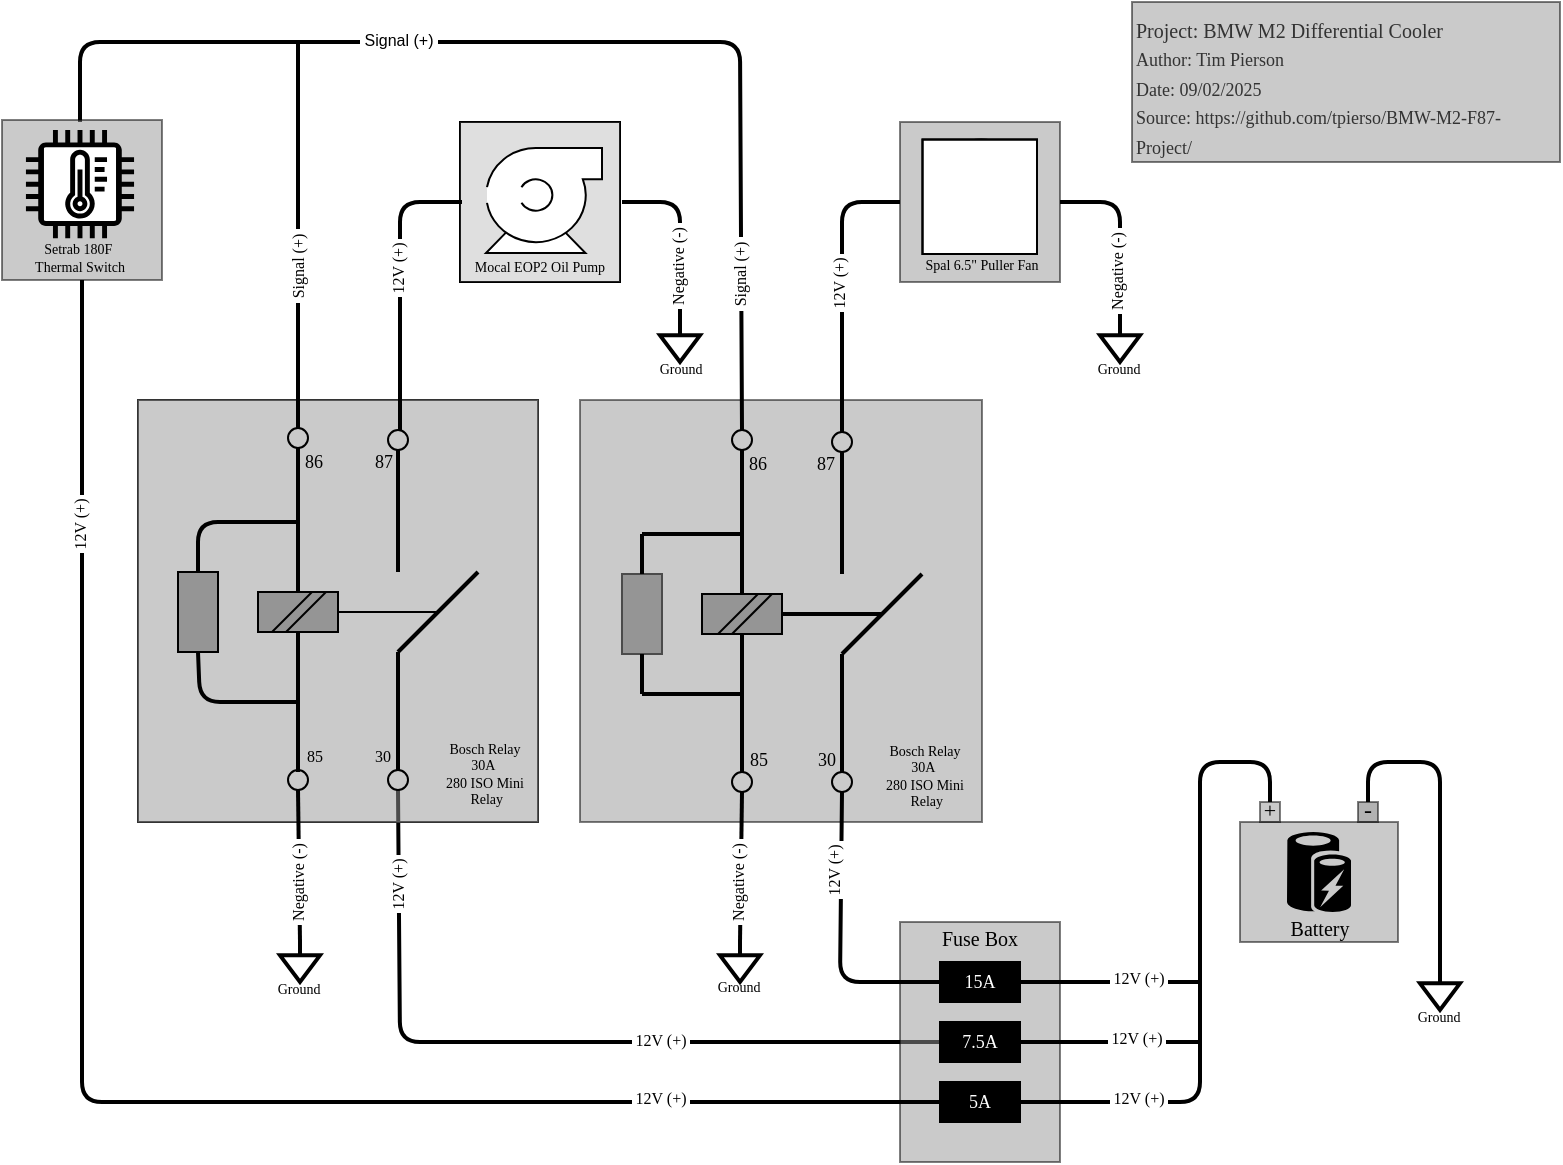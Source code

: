<mxfile version="28.2.3">
  <diagram name="Page-1" id="_E8ELYtHnHAGCjDZnW66">
    <mxGraphModel dx="1042" dy="632" grid="1" gridSize="10" guides="1" tooltips="1" connect="1" arrows="1" fold="1" page="1" pageScale="1" pageWidth="1100" pageHeight="850" background="none" math="0" shadow="0" adaptiveColors="none">
      <root>
        <mxCell id="0" />
        <mxCell id="1" parent="0" />
        <mxCell id="5BmA53OhYEYzgZZ_0BUa-113" value="" style="rounded=0;whiteSpace=wrap;html=1;fillStyle=solid;fillColor=light-dark(#959595,#959595);strokeColor=light-dark(#000000,#000000);fontFamily=Verdana;" parent="1" vertex="1">
          <mxGeometry x="401" y="306" width="20" height="40" as="geometry" />
        </mxCell>
        <mxCell id="ljTsGrph6UNTOj-xFB7d-215" value="" style="endArrow=none;html=1;rounded=1;entryX=0.5;entryY=1;entryDx=0;entryDy=0;exitX=0;exitY=0.5;exitDx=0;exitDy=0;strokeWidth=2;curved=0;fontFamily=Verdana;" parent="1" source="ljTsGrph6UNTOj-xFB7d-21" target="5BmA53OhYEYzgZZ_0BUa-42" edge="1">
          <mxGeometry width="50" height="50" relative="1" as="geometry">
            <mxPoint x="290" y="517" as="sourcePoint" />
            <mxPoint x="289" y="431" as="targetPoint" />
            <Array as="points">
              <mxPoint x="290" y="540" />
            </Array>
          </mxGeometry>
        </mxCell>
        <mxCell id="ljTsGrph6UNTOj-xFB7d-182" value="" style="group;strokeColor=default;fontFamily=Verdana;" parent="1" vertex="1" connectable="0">
          <mxGeometry x="159" y="219" width="200" height="211" as="geometry" />
        </mxCell>
        <mxCell id="ljTsGrph6UNTOj-xFB7d-102" value="" style="rounded=0;whiteSpace=wrap;html=1;fillColor=light-dark(#959595,#959595);gradientColor=none;strokeColor=#666666;opacity=50;fontFamily=Verdana;" parent="ljTsGrph6UNTOj-xFB7d-182" vertex="1">
          <mxGeometry width="200" height="211" as="geometry" />
        </mxCell>
        <mxCell id="5BmA53OhYEYzgZZ_0BUa-3" value="" style="rounded=0;whiteSpace=wrap;html=1;fillStyle=solid;fillColor=light-dark(#959595,#959595);gradientColor=none;gradientDirection=north;strokeWidth=1;fontFamily=Verdana;" parent="ljTsGrph6UNTOj-xFB7d-182" vertex="1">
          <mxGeometry x="60" y="96" width="40" height="20" as="geometry" />
        </mxCell>
        <mxCell id="5BmA53OhYEYzgZZ_0BUa-5" value="" style="endArrow=none;html=1;rounded=0;exitX=1;exitY=0.5;exitDx=0;exitDy=0;fontFamily=Verdana;" parent="ljTsGrph6UNTOj-xFB7d-182" source="5BmA53OhYEYzgZZ_0BUa-3" edge="1">
          <mxGeometry width="50" height="50" relative="1" as="geometry">
            <mxPoint x="90" y="136" as="sourcePoint" />
            <mxPoint x="150" y="106" as="targetPoint" />
          </mxGeometry>
        </mxCell>
        <mxCell id="5BmA53OhYEYzgZZ_0BUa-7" value="" style="endArrow=none;html=1;rounded=0;fontFamily=Verdana;" parent="ljTsGrph6UNTOj-xFB7d-182" edge="1">
          <mxGeometry width="50" height="50" relative="1" as="geometry">
            <mxPoint x="80" y="46" as="sourcePoint" />
            <mxPoint x="80" y="46" as="targetPoint" />
          </mxGeometry>
        </mxCell>
        <mxCell id="5BmA53OhYEYzgZZ_0BUa-13" value="" style="endArrow=none;html=1;rounded=0;strokeWidth=2;fontFamily=Verdana;" parent="ljTsGrph6UNTOj-xFB7d-182" edge="1">
          <mxGeometry width="50" height="50" relative="1" as="geometry">
            <mxPoint x="80" y="146" as="sourcePoint" />
            <mxPoint x="80" y="116" as="targetPoint" />
          </mxGeometry>
        </mxCell>
        <mxCell id="5BmA53OhYEYzgZZ_0BUa-15" value="" style="endArrow=none;html=1;rounded=0;exitX=0.5;exitY=0;exitDx=0;exitDy=0;strokeWidth=2;fontFamily=Verdana;" parent="ljTsGrph6UNTOj-xFB7d-182" source="5BmA53OhYEYzgZZ_0BUa-3" edge="1">
          <mxGeometry width="50" height="50" relative="1" as="geometry">
            <mxPoint x="180" y="156" as="sourcePoint" />
            <mxPoint x="80" y="66" as="targetPoint" />
          </mxGeometry>
        </mxCell>
        <mxCell id="5BmA53OhYEYzgZZ_0BUa-17" value="" style="endArrow=none;html=1;rounded=0;strokeWidth=2;fontFamily=Verdana;" parent="ljTsGrph6UNTOj-xFB7d-182" edge="1">
          <mxGeometry width="50" height="50" relative="1" as="geometry">
            <mxPoint x="130" y="126" as="sourcePoint" />
            <mxPoint x="170" y="86" as="targetPoint" />
          </mxGeometry>
        </mxCell>
        <mxCell id="5BmA53OhYEYzgZZ_0BUa-18" value="" style="endArrow=none;html=1;rounded=0;strokeWidth=2;fontFamily=Verdana;" parent="ljTsGrph6UNTOj-xFB7d-182" source="5BmA53OhYEYzgZZ_0BUa-34" edge="1">
          <mxGeometry width="50" height="50" relative="1" as="geometry">
            <mxPoint x="80" y="26" as="sourcePoint" />
            <mxPoint x="80" y="66" as="targetPoint" />
          </mxGeometry>
        </mxCell>
        <mxCell id="5BmA53OhYEYzgZZ_0BUa-19" value="" style="endArrow=none;html=1;rounded=0;strokeWidth=2;fontFamily=Verdana;" parent="ljTsGrph6UNTOj-xFB7d-182" edge="1">
          <mxGeometry width="50" height="50" relative="1" as="geometry">
            <mxPoint x="80" y="186" as="sourcePoint" />
            <mxPoint x="80" y="146" as="targetPoint" />
          </mxGeometry>
        </mxCell>
        <mxCell id="5BmA53OhYEYzgZZ_0BUa-20" value="" style="endArrow=none;html=1;rounded=0;exitX=1;exitY=1;exitDx=0;exitDy=0;strokeWidth=2;fontFamily=Verdana;" parent="ljTsGrph6UNTOj-xFB7d-182" source="5BmA53OhYEYzgZZ_0BUa-93" edge="1">
          <mxGeometry width="50" height="50" relative="1" as="geometry">
            <mxPoint x="130" y="186" as="sourcePoint" />
            <mxPoint x="130" y="126" as="targetPoint" />
          </mxGeometry>
        </mxCell>
        <mxCell id="5BmA53OhYEYzgZZ_0BUa-21" value="" style="endArrow=none;html=1;rounded=0;fontFamily=Verdana;" parent="ljTsGrph6UNTOj-xFB7d-182" source="5BmA53OhYEYzgZZ_0BUa-36" edge="1">
          <mxGeometry width="50" height="50" relative="1" as="geometry">
            <mxPoint x="130" y="86" as="sourcePoint" />
            <mxPoint x="130" y="26" as="targetPoint" />
          </mxGeometry>
        </mxCell>
        <mxCell id="5BmA53OhYEYzgZZ_0BUa-26" value="" style="rounded=0;whiteSpace=wrap;html=1;fillColor=light-dark(#959595,#959595);fontFamily=Verdana;" parent="ljTsGrph6UNTOj-xFB7d-182" vertex="1">
          <mxGeometry x="20" y="86" width="20" height="40" as="geometry" />
        </mxCell>
        <mxCell id="5BmA53OhYEYzgZZ_0BUa-28" value="" style="endArrow=none;html=1;rounded=1;entryX=0.5;entryY=0;entryDx=0;entryDy=0;strokeWidth=2;curved=0;fontFamily=Verdana;" parent="ljTsGrph6UNTOj-xFB7d-182" target="5BmA53OhYEYzgZZ_0BUa-26" edge="1">
          <mxGeometry width="50" height="50" relative="1" as="geometry">
            <mxPoint x="81" y="61" as="sourcePoint" />
            <mxPoint x="230" y="106" as="targetPoint" />
            <Array as="points">
              <mxPoint x="30" y="61" />
            </Array>
          </mxGeometry>
        </mxCell>
        <mxCell id="5BmA53OhYEYzgZZ_0BUa-33" value="" style="endArrow=none;html=1;rounded=1;exitX=0.5;exitY=1;exitDx=0;exitDy=0;curved=0;strokeWidth=2;fontFamily=Verdana;" parent="ljTsGrph6UNTOj-xFB7d-182" source="5BmA53OhYEYzgZZ_0BUa-26" edge="1">
          <mxGeometry width="50" height="50" relative="1" as="geometry">
            <mxPoint x="30" y="146" as="sourcePoint" />
            <mxPoint x="81" y="151" as="targetPoint" />
            <Array as="points">
              <mxPoint x="31" y="151" />
            </Array>
          </mxGeometry>
        </mxCell>
        <mxCell id="5BmA53OhYEYzgZZ_0BUa-35" value="" style="endArrow=none;html=1;rounded=0;fontFamily=Verdana;" parent="ljTsGrph6UNTOj-xFB7d-182" target="5BmA53OhYEYzgZZ_0BUa-34" edge="1">
          <mxGeometry width="50" height="50" relative="1" as="geometry">
            <mxPoint x="80" y="26" as="sourcePoint" />
            <mxPoint x="80" y="66" as="targetPoint" />
          </mxGeometry>
        </mxCell>
        <mxCell id="5BmA53OhYEYzgZZ_0BUa-34" value="" style="ellipse;whiteSpace=wrap;html=1;aspect=fixed;fillColor=none;fillStyle=solid;fontFamily=Verdana;" parent="ljTsGrph6UNTOj-xFB7d-182" vertex="1">
          <mxGeometry x="75" y="14" width="10" height="10" as="geometry" />
        </mxCell>
        <mxCell id="5BmA53OhYEYzgZZ_0BUa-39" value="" style="endArrow=none;html=1;rounded=0;strokeWidth=2;fontFamily=Verdana;" parent="ljTsGrph6UNTOj-xFB7d-182" target="5BmA53OhYEYzgZZ_0BUa-36" edge="1">
          <mxGeometry width="50" height="50" relative="1" as="geometry">
            <mxPoint x="130" y="86" as="sourcePoint" />
            <mxPoint x="130" y="26" as="targetPoint" />
          </mxGeometry>
        </mxCell>
        <mxCell id="5BmA53OhYEYzgZZ_0BUa-36" value="" style="ellipse;whiteSpace=wrap;html=1;aspect=fixed;fillColor=none;fillStyle=solid;fontFamily=Verdana;" parent="ljTsGrph6UNTOj-xFB7d-182" vertex="1">
          <mxGeometry x="125" y="15" width="10" height="10" as="geometry" />
        </mxCell>
        <mxCell id="5BmA53OhYEYzgZZ_0BUa-41" value="" style="ellipse;whiteSpace=wrap;html=1;aspect=fixed;fillColor=none;fillStyle=solid;fontFamily=Verdana;" parent="ljTsGrph6UNTOj-xFB7d-182" vertex="1">
          <mxGeometry x="75" y="185" width="10" height="10" as="geometry" />
        </mxCell>
        <mxCell id="5BmA53OhYEYzgZZ_0BUa-42" value="" style="ellipse;whiteSpace=wrap;html=1;aspect=fixed;fillStyle=solid;fillColor=none;fontFamily=Verdana;" parent="ljTsGrph6UNTOj-xFB7d-182" vertex="1">
          <mxGeometry x="125" y="185" width="10" height="10" as="geometry" />
        </mxCell>
        <mxCell id="5BmA53OhYEYzgZZ_0BUa-93" value="&lt;font&gt;30&lt;/font&gt;" style="text;html=1;align=center;verticalAlign=middle;whiteSpace=wrap;rounded=0;fontSize=8;fontFamily=Verdana;" parent="ljTsGrph6UNTOj-xFB7d-182" vertex="1">
          <mxGeometry x="115" y="171" width="15" height="14" as="geometry" />
        </mxCell>
        <mxCell id="5BmA53OhYEYzgZZ_0BUa-94" value="&lt;font&gt;85&lt;/font&gt;" style="text;html=1;align=center;verticalAlign=middle;whiteSpace=wrap;rounded=0;fontSize=8;fontFamily=Verdana;" parent="ljTsGrph6UNTOj-xFB7d-182" vertex="1">
          <mxGeometry x="81" y="171" width="15" height="14" as="geometry" />
        </mxCell>
        <mxCell id="5BmA53OhYEYzgZZ_0BUa-100" value="&lt;div&gt;&lt;font style=&quot;font-size: 9px;&quot;&gt;87&lt;/font&gt;&lt;/div&gt;" style="text;html=1;align=center;verticalAlign=middle;whiteSpace=wrap;rounded=0;fontFamily=Verdana;" parent="ljTsGrph6UNTOj-xFB7d-182" vertex="1">
          <mxGeometry x="118" y="26" width="10" height="8" as="geometry" />
        </mxCell>
        <mxCell id="5BmA53OhYEYzgZZ_0BUa-101" value="&lt;font style=&quot;font-size: 9px;&quot;&gt;86&lt;/font&gt;" style="text;html=1;align=center;verticalAlign=middle;whiteSpace=wrap;rounded=0;fontFamily=Verdana;" parent="ljTsGrph6UNTOj-xFB7d-182" vertex="1">
          <mxGeometry x="83" y="26" width="10" height="8" as="geometry" />
        </mxCell>
        <mxCell id="ljTsGrph6UNTOj-xFB7d-171" value="&lt;div&gt;Bosch Relay&lt;/div&gt;&lt;div&gt;30A&amp;nbsp;&lt;/div&gt;&lt;div&gt;280 ISO Mini&lt;/div&gt;&lt;div&gt;&amp;nbsp;Relay&lt;/div&gt;" style="text;html=1;align=center;verticalAlign=middle;rounded=0;fontSize=7;fontStyle=0;fontFamily=Verdana;labelPosition=center;verticalLabelPosition=middle;" parent="ljTsGrph6UNTOj-xFB7d-182" vertex="1">
          <mxGeometry x="148" y="166" width="50" height="41" as="geometry" />
        </mxCell>
        <mxCell id="ljTsGrph6UNTOj-xFB7d-198" value="" style="endArrow=none;html=1;rounded=0;exitX=0.25;exitY=1;exitDx=0;exitDy=0;entryX=0.75;entryY=0;entryDx=0;entryDy=0;strokeColor=light-dark(#000000,#000000);startSize=6;endSize=6;fontFamily=Verdana;" parent="ljTsGrph6UNTOj-xFB7d-182" edge="1">
          <mxGeometry width="50" height="50" relative="1" as="geometry">
            <mxPoint x="67" y="116" as="sourcePoint" />
            <mxPoint x="87" y="96" as="targetPoint" />
          </mxGeometry>
        </mxCell>
        <mxCell id="ljTsGrph6UNTOj-xFB7d-103" value="" style="rounded=0;whiteSpace=wrap;html=1;fillColor=light-dark(#959595,#FFFFFF);gradientColor=none;strokeColor=#000000;opacity=50;fillStyle=solid;fontFamily=Verdana;" parent="1" vertex="1">
          <mxGeometry x="380" y="219" width="201" height="211" as="geometry" />
        </mxCell>
        <mxCell id="ljTsGrph6UNTOj-xFB7d-209" value="" style="group;strokeColor=#000000;fontSize=8;fontFamily=Verdana;" parent="1" vertex="1" connectable="0">
          <mxGeometry x="320" y="80" width="80" height="80" as="geometry" />
        </mxCell>
        <mxCell id="ljTsGrph6UNTOj-xFB7d-115" value="" style="group;fillColor=#959595;fillStyle=solid;gradientColor=none;container=0;opacity=30;strokeColor=default;fontFamily=Verdana;" parent="ljTsGrph6UNTOj-xFB7d-209" vertex="1" connectable="0">
          <mxGeometry width="80" height="80" as="geometry" />
        </mxCell>
        <mxCell id="ljTsGrph6UNTOj-xFB7d-81" value="" style="shape=mxgraph.pid.pumps.centrifugal_pump_1;html=1;pointerEvents=1;align=center;verticalLabelPosition=bottom;verticalAlign=top;dashed=0;fontSize=8;spacing=7;container=0;movable=1;resizable=1;rotatable=1;deletable=1;editable=1;locked=0;connectable=1;fillStyle=solid;fillColor=#FFFFFF;fontFamily=Verdana;" parent="ljTsGrph6UNTOj-xFB7d-209" vertex="1">
          <mxGeometry x="13" y="13" width="58" height="52.5" as="geometry">
            <mxRectangle x="331.5" y="84.5" width="50" height="40" as="alternateBounds" />
          </mxGeometry>
        </mxCell>
        <mxCell id="ljTsGrph6UNTOj-xFB7d-70" value="" style="whiteSpace=wrap;html=1;aspect=fixed;fillStyle=solid;gradientColor=none;fillColor=light-dark(#959595,#FFFFFF);opacity=50;fontFamily=Verdana;strokeColor=default;spacing=1;fontColor=default;container=0;" parent="1" vertex="1">
          <mxGeometry x="540" y="80" width="80" height="80" as="geometry" />
        </mxCell>
        <mxCell id="ljTsGrph6UNTOj-xFB7d-186" value="" style="ellipse;whiteSpace=wrap;html=1;fillColor=light-dark(#FFFFFF,#FFFFFF);container=0;fontFamily=Verdana;" parent="1" vertex="1">
          <mxGeometry x="554.25" y="88.75" width="52.75" height="56.25" as="geometry" />
        </mxCell>
        <mxCell id="ljTsGrph6UNTOj-xFB7d-191" value="" style="shape=image;html=1;verticalAlign=top;verticalLabelPosition=bottom;labelBackgroundColor=#ffffff;imageAspect=0;aspect=fixed;image=https://icons.diagrams.net/icon-cache1/Bootstrap_Vol_2-2296/fan-593.svg;container=0;imageBorder=default;imageBackground=default;fontFamily=Verdana;" parent="1" vertex="1">
          <mxGeometry x="551.25" y="88.75" width="57.25" height="57.25" as="geometry" />
        </mxCell>
        <mxCell id="ljTsGrph6UNTOj-xFB7d-180" value="" style="group;fillStyle=solid;fontFamily=Verdana;" parent="1" vertex="1" connectable="0">
          <mxGeometry x="540" y="480" width="80" height="120" as="geometry" />
        </mxCell>
        <mxCell id="ljTsGrph6UNTOj-xFB7d-109" value="" style="rounded=0;whiteSpace=wrap;html=1;fillColor=light-dark(#959595,#959595);gradientColor=none;strokeColor=light-dark(#000000,#000000);opacity=50;fillStyle=solid;fontFamily=Verdana;" parent="ljTsGrph6UNTOj-xFB7d-180" vertex="1">
          <mxGeometry width="80" height="120" as="geometry" />
        </mxCell>
        <mxCell id="ljTsGrph6UNTOj-xFB7d-20" value="15A" style="rounded=0;whiteSpace=wrap;html=1;fontSize=9;fillColor=light-dark(#000000,#000000);fontColor=light-dark(#FFFFFF,#FFFFFF);fontFamily=Verdana;" parent="ljTsGrph6UNTOj-xFB7d-180" vertex="1">
          <mxGeometry x="20" y="20" width="40" height="20" as="geometry" />
        </mxCell>
        <mxCell id="ljTsGrph6UNTOj-xFB7d-21" value="7.5A" style="rounded=0;whiteSpace=wrap;html=1;fontSize=9;fillStyle=solid;fillColor=light-dark(#000000,#000000);fontColor=light-dark(#FFFFFF,#FFFFFF);fontFamily=Verdana;" parent="ljTsGrph6UNTOj-xFB7d-180" vertex="1">
          <mxGeometry x="20" y="50" width="40" height="20" as="geometry" />
        </mxCell>
        <mxCell id="ljTsGrph6UNTOj-xFB7d-23" value="5A" style="rounded=0;whiteSpace=wrap;html=1;fontSize=9;fillStyle=solid;fillColor=#000000;fontColor=light-dark(#FFFFFF,#FFFFFF);fontFamily=Verdana;" parent="ljTsGrph6UNTOj-xFB7d-180" vertex="1">
          <mxGeometry x="20" y="80" width="40" height="20" as="geometry" />
        </mxCell>
        <mxCell id="ljTsGrph6UNTOj-xFB7d-173" value="&lt;div&gt;Fuse Box&lt;/div&gt;" style="text;html=1;align=center;verticalAlign=middle;whiteSpace=wrap;rounded=0;fontFamily=Verdana;fontSize=10;" parent="ljTsGrph6UNTOj-xFB7d-180" vertex="1">
          <mxGeometry x="10" y="2" width="60" height="12" as="geometry" />
        </mxCell>
        <mxCell id="ljTsGrph6UNTOj-xFB7d-195" value="" style="edgeStyle=orthogonalEdgeStyle;rounded=1;orthogonalLoop=1;jettySize=auto;html=1;endArrow=none;endFill=0;curved=0;strokeWidth=2;fontFamily=Verdana;" parent="1" source="5BmA53OhYEYzgZZ_0BUa-34" edge="1">
          <mxGeometry relative="1" as="geometry">
            <mxPoint x="239" y="40" as="targetPoint" />
          </mxGeometry>
        </mxCell>
        <mxCell id="ljTsGrph6UNTOj-xFB7d-84" value="" style="edgeStyle=orthogonalEdgeStyle;rounded=1;orthogonalLoop=1;jettySize=auto;html=1;entryX=0;entryY=0.5;entryDx=0;entryDy=0;endArrow=none;endFill=0;curved=0;strokeWidth=2;fontFamily=Verdana;" parent="1" source="5BmA53OhYEYzgZZ_0BUa-36" edge="1">
          <mxGeometry relative="1" as="geometry">
            <mxPoint x="321" y="120" as="targetPoint" />
            <Array as="points">
              <mxPoint x="290" y="120" />
            </Array>
          </mxGeometry>
        </mxCell>
        <mxCell id="ljTsGrph6UNTOj-xFB7d-101" value="" style="edgeStyle=orthogonalEdgeStyle;rounded=1;orthogonalLoop=1;jettySize=auto;html=1;endArrow=none;endFill=0;entryX=0.5;entryY=1;entryDx=0;entryDy=0;curved=0;strokeWidth=2;fontFamily=Verdana;" parent="1" source="ljTsGrph6UNTOj-xFB7d-23" target="ljTsGrph6UNTOj-xFB7d-97" edge="1">
          <mxGeometry relative="1" as="geometry">
            <mxPoint x="192" y="570" as="targetPoint" />
          </mxGeometry>
        </mxCell>
        <mxCell id="ljTsGrph6UNTOj-xFB7d-142" value="&lt;font&gt;&amp;nbsp;12V (+)&amp;nbsp;&lt;/font&gt;" style="edgeLabel;html=1;align=center;verticalAlign=middle;resizable=0;points=[];fontSize=8;fontFamily=Verdana;" parent="ljTsGrph6UNTOj-xFB7d-101" vertex="1" connectable="0">
          <mxGeometry x="-0.468" y="-1" relative="1" as="geometry">
            <mxPoint x="83" y="-1" as="offset" />
          </mxGeometry>
        </mxCell>
        <mxCell id="ljTsGrph6UNTOj-xFB7d-28" value="" style="endArrow=none;html=1;rounded=1;exitX=1;exitY=0.5;exitDx=0;exitDy=0;entryX=0.5;entryY=0;entryDx=0;entryDy=0;shadow=0;curved=0;strokeWidth=2;fontFamily=Verdana;" parent="1" target="ljTsGrph6UNTOj-xFB7d-24" edge="1">
          <mxGeometry width="50" height="50" relative="1" as="geometry">
            <mxPoint x="600" y="570" as="sourcePoint" />
            <mxPoint x="725" y="420" as="targetPoint" />
            <Array as="points">
              <mxPoint x="690" y="570" />
              <mxPoint x="690" y="400" />
              <mxPoint x="725" y="400" />
            </Array>
          </mxGeometry>
        </mxCell>
        <mxCell id="ljTsGrph6UNTOj-xFB7d-29" value="" style="endArrow=none;html=1;rounded=0;entryX=1;entryY=0.5;entryDx=0;entryDy=0;strokeWidth=2;fontFamily=Verdana;" parent="1" target="ljTsGrph6UNTOj-xFB7d-21" edge="1">
          <mxGeometry width="50" height="50" relative="1" as="geometry">
            <mxPoint x="690" y="540" as="sourcePoint" />
            <mxPoint x="720" y="580" as="targetPoint" />
          </mxGeometry>
        </mxCell>
        <mxCell id="ljTsGrph6UNTOj-xFB7d-30" value="" style="endArrow=none;html=1;rounded=0;entryX=1.001;entryY=0.397;entryDx=0;entryDy=0;entryPerimeter=0;jumpStyle=arc;strokeWidth=2;fontFamily=Verdana;" parent="1" edge="1">
          <mxGeometry width="50" height="50" relative="1" as="geometry">
            <mxPoint x="690" y="510" as="sourcePoint" />
            <mxPoint x="600.04" y="509.94" as="targetPoint" />
          </mxGeometry>
        </mxCell>
        <mxCell id="ljTsGrph6UNTOj-xFB7d-56" value="" style="endArrow=none;html=1;rounded=0;entryX=0.5;entryY=1;entryDx=0;entryDy=0;exitX=0.5;exitY=0;exitDx=0;exitDy=0;exitPerimeter=0;strokeWidth=2;fontFamily=Verdana;" parent="1" target="5BmA53OhYEYzgZZ_0BUa-122" edge="1">
          <mxGeometry width="50" height="50" relative="1" as="geometry">
            <mxPoint x="460" y="490" as="sourcePoint" />
            <mxPoint x="460" y="470" as="targetPoint" />
          </mxGeometry>
        </mxCell>
        <mxCell id="ljTsGrph6UNTOj-xFB7d-58" value="" style="endArrow=none;html=1;rounded=0;entryX=0.5;entryY=1;entryDx=0;entryDy=0;exitX=0.5;exitY=0;exitDx=0;exitDy=0;exitPerimeter=0;strokeWidth=2;fontFamily=Verdana;" parent="1" source="ljTsGrph6UNTOj-xFB7d-137" target="5BmA53OhYEYzgZZ_0BUa-41" edge="1">
          <mxGeometry width="50" height="50" relative="1" as="geometry">
            <mxPoint x="240" y="490" as="sourcePoint" />
            <mxPoint x="240" y="415" as="targetPoint" />
          </mxGeometry>
        </mxCell>
        <mxCell id="ljTsGrph6UNTOj-xFB7d-189" value="" style="edgeStyle=orthogonalEdgeStyle;rounded=1;orthogonalLoop=1;jettySize=auto;html=1;entryX=0.5;entryY=0;entryDx=0;entryDy=0;endArrow=none;endFill=0;curved=0;strokeWidth=2;fontFamily=Verdana;" parent="1" source="ljTsGrph6UNTOj-xFB7d-59" target="ljTsGrph6UNTOj-xFB7d-25" edge="1">
          <mxGeometry relative="1" as="geometry">
            <Array as="points">
              <mxPoint x="810" y="400" />
              <mxPoint x="774" y="400" />
            </Array>
          </mxGeometry>
        </mxCell>
        <mxCell id="ljTsGrph6UNTOj-xFB7d-59" value="&lt;font&gt;Ground&lt;/font&gt;" style="pointerEvents=1;verticalLabelPosition=bottom;shadow=0;dashed=0;align=center;html=1;verticalAlign=top;shape=mxgraph.electrical.signal_sources.signal_ground;spacingLeft=-2;spacing=-5;strokeWidth=2;fontFamily=Verdana;fontSize=7;" parent="1" vertex="1">
          <mxGeometry x="800" y="504" width="20" height="20" as="geometry" />
        </mxCell>
        <mxCell id="ljTsGrph6UNTOj-xFB7d-73" value="" style="edgeStyle=orthogonalEdgeStyle;rounded=1;orthogonalLoop=1;jettySize=auto;html=1;entryX=0.5;entryY=0;entryDx=0;entryDy=0;endArrow=none;endFill=0;jumpStyle=arc;curved=0;jumpSize=6;strokeWidth=2;fontFamily=Verdana;" parent="1" source="ljTsGrph6UNTOj-xFB7d-70" target="5BmA53OhYEYzgZZ_0BUa-121" edge="1">
          <mxGeometry relative="1" as="geometry">
            <mxPoint x="475.0" y="90" as="targetPoint" />
          </mxGeometry>
        </mxCell>
        <mxCell id="ljTsGrph6UNTOj-xFB7d-139" value="&lt;div&gt;&amp;nbsp;12V (+)&amp;nbsp;&lt;/div&gt;" style="edgeLabel;html=1;align=center;verticalAlign=middle;resizable=0;points=[];fontSize=8;horizontal=0;spacing=2;spacingBottom=-1;fontFamily=Verdana;" parent="ljTsGrph6UNTOj-xFB7d-73" vertex="1" connectable="0">
          <mxGeometry x="0.158" y="2" relative="1" as="geometry">
            <mxPoint x="-4" y="-13" as="offset" />
          </mxGeometry>
        </mxCell>
        <mxCell id="ljTsGrph6UNTOj-xFB7d-74" value="Ground" style="pointerEvents=1;verticalLabelPosition=bottom;shadow=0;dashed=0;align=center;html=1;verticalAlign=top;shape=mxgraph.electrical.signal_sources.signal_ground;spacing=-2;spacingLeft=-2;fontFamily=Verdana;fontSize=7;spacingBottom=0;spacingTop=-3;strokeWidth=2;" parent="1" vertex="1">
          <mxGeometry x="640" y="180" width="20" height="20" as="geometry" />
        </mxCell>
        <mxCell id="ljTsGrph6UNTOj-xFB7d-86" value="Ground" style="pointerEvents=1;verticalLabelPosition=bottom;shadow=0;dashed=0;align=center;html=1;verticalAlign=top;shape=mxgraph.electrical.signal_sources.signal_ground;labelPosition=center;spacing=-2;spacingLeft=-1;fontSize=7;fontFamily=Verdana;spacingTop=-3;strokeWidth=2;" parent="1" vertex="1">
          <mxGeometry x="420" y="180" width="20" height="20" as="geometry" />
        </mxCell>
        <mxCell id="ljTsGrph6UNTOj-xFB7d-87" value="" style="endArrow=none;html=1;rounded=1;entryX=1;entryY=0.5;entryDx=0;entryDy=0;exitX=0.5;exitY=0;exitDx=0;exitDy=0;exitPerimeter=0;curved=0;strokeWidth=2;fontFamily=Verdana;" parent="1" source="ljTsGrph6UNTOj-xFB7d-86" edge="1">
          <mxGeometry width="50" height="50" relative="1" as="geometry">
            <mxPoint x="290.5" y="200" as="sourcePoint" />
            <mxPoint x="401" y="120" as="targetPoint" />
            <Array as="points">
              <mxPoint x="430" y="120" />
            </Array>
          </mxGeometry>
        </mxCell>
        <mxCell id="ljTsGrph6UNTOj-xFB7d-92" value="" style="endArrow=none;html=1;rounded=1;curved=0;entryX=0.5;entryY=0;entryDx=0;entryDy=0;strokeWidth=2;fontFamily=Verdana;" parent="1" target="5BmA53OhYEYzgZZ_0BUa-119" edge="1">
          <mxGeometry width="50" height="50" relative="1" as="geometry">
            <mxPoint x="130" y="80" as="sourcePoint" />
            <mxPoint x="460" y="40" as="targetPoint" />
            <Array as="points">
              <mxPoint x="130" y="40" />
              <mxPoint x="460" y="40" />
            </Array>
          </mxGeometry>
        </mxCell>
        <mxCell id="ljTsGrph6UNTOj-xFB7d-135" value="&amp;nbsp;Signal (+)&amp;nbsp;" style="edgeLabel;html=1;align=center;verticalAlign=middle;resizable=0;points=[];fontSize=8;" parent="ljTsGrph6UNTOj-xFB7d-92" vertex="1" connectable="0">
          <mxGeometry x="0.379" relative="1" as="geometry">
            <mxPoint x="-171" y="-20" as="offset" />
          </mxGeometry>
        </mxCell>
        <mxCell id="ljTsGrph6UNTOj-xFB7d-104" value="" style="endArrow=none;html=1;rounded=1;exitX=0.5;exitY=0;exitDx=0;exitDy=0;exitPerimeter=0;curved=0;entryX=1;entryY=0.5;entryDx=0;entryDy=0;strokeWidth=2;fontFamily=Verdana;" parent="1" source="ljTsGrph6UNTOj-xFB7d-74" target="ljTsGrph6UNTOj-xFB7d-70" edge="1">
          <mxGeometry width="50" height="50" relative="1" as="geometry">
            <mxPoint x="580" y="244" as="sourcePoint" />
            <mxPoint x="650" y="120" as="targetPoint" />
            <Array as="points">
              <mxPoint x="650" y="120" />
            </Array>
          </mxGeometry>
        </mxCell>
        <mxCell id="ljTsGrph6UNTOj-xFB7d-136" value="&lt;font&gt;Ground&lt;/font&gt;" style="pointerEvents=1;verticalLabelPosition=bottom;shadow=0;dashed=0;align=center;html=1;verticalAlign=top;shape=mxgraph.electrical.signal_sources.signal_ground;spacingLeft=-2;spacing=-6;fillStyle=solid;fontSize=7;strokeWidth=2;fontFamily=Verdana;" parent="1" vertex="1">
          <mxGeometry x="450" y="490" width="20" height="20" as="geometry" />
        </mxCell>
        <mxCell id="ljTsGrph6UNTOj-xFB7d-137" value="&lt;font&gt;Ground&lt;/font&gt;" style="pointerEvents=1;verticalLabelPosition=bottom;shadow=0;dashed=0;align=center;html=1;verticalAlign=top;shape=mxgraph.electrical.signal_sources.signal_ground;spacingLeft=-2;spacing=-5;fontSize=7;strokeWidth=2;fontFamily=Verdana;" parent="1" vertex="1">
          <mxGeometry x="230" y="490" width="20" height="20" as="geometry" />
        </mxCell>
        <mxCell id="ljTsGrph6UNTOj-xFB7d-148" value="&lt;font&gt;&amp;nbsp;Negative (-)&amp;nbsp;&lt;/font&gt;" style="edgeLabel;html=1;align=center;verticalAlign=middle;resizable=0;points=[];horizontal=0;fontSize=8;fontFamily=Verdana;" parent="1" vertex="1" connectable="0">
          <mxGeometry x="648" y="155" as="geometry" />
        </mxCell>
        <mxCell id="ljTsGrph6UNTOj-xFB7d-150" value="&lt;font&gt;&amp;nbsp;Negative (-)&amp;nbsp;&lt;/font&gt;" style="edgeLabel;html=1;align=center;verticalAlign=middle;resizable=0;points=[];horizontal=0;spacingBottom=1;fontSize=8;fontFamily=Verdana;" parent="1" vertex="1" connectable="0">
          <mxGeometry x="430" y="150" as="geometry">
            <mxPoint x="-1" y="-3" as="offset" />
          </mxGeometry>
        </mxCell>
        <mxCell id="ljTsGrph6UNTOj-xFB7d-151" value="&lt;div&gt;&amp;nbsp;12V (+)&amp;nbsp;&lt;/div&gt;" style="edgeLabel;html=1;align=center;verticalAlign=middle;resizable=0;points=[];fontSize=8;horizontal=0;spacing=2;spacingBottom=-1;fontFamily=Verdana;" parent="1" vertex="1" connectable="0">
          <mxGeometry x="288" y="154" as="geometry" />
        </mxCell>
        <mxCell id="ljTsGrph6UNTOj-xFB7d-152" value="&lt;div&gt;&amp;nbsp;12V (+)&amp;nbsp;&lt;/div&gt;" style="edgeLabel;html=1;align=center;verticalAlign=middle;resizable=0;points=[];fontSize=8;horizontal=0;spacing=2;spacingBottom=-1;fontFamily=Verdana;" parent="1" vertex="1" connectable="0">
          <mxGeometry x="129" y="282" as="geometry" />
        </mxCell>
        <mxCell id="ljTsGrph6UNTOj-xFB7d-153" value="&amp;nbsp;Signal (+)&amp;nbsp;" style="edgeLabel;html=1;align=center;verticalAlign=middle;resizable=0;points=[];fontSize=8;horizontal=0;spacingBottom=-1;fontFamily=Verdana;" parent="1" vertex="1" connectable="0">
          <mxGeometry x="240" y="155" as="geometry">
            <mxPoint x="-2" y="2" as="offset" />
          </mxGeometry>
        </mxCell>
        <mxCell id="ljTsGrph6UNTOj-xFB7d-154" value="&amp;nbsp;Signal (+)&amp;nbsp;" style="edgeLabel;html=1;align=center;verticalAlign=middle;resizable=0;points=[];fontSize=8;horizontal=0;spacingBottom=-1;fontFamily=Verdana;" parent="1" vertex="1" connectable="0">
          <mxGeometry x="459" y="157" as="geometry" />
        </mxCell>
        <mxCell id="ljTsGrph6UNTOj-xFB7d-156" value="&lt;font&gt;&amp;nbsp;12V (+)&amp;nbsp;&lt;/font&gt;" style="edgeLabel;html=1;align=center;verticalAlign=middle;resizable=0;points=[];fontSize=8;fontFamily=Verdana;" parent="1" vertex="1" connectable="0">
          <mxGeometry x="420" y="539" as="geometry" />
        </mxCell>
        <mxCell id="ljTsGrph6UNTOj-xFB7d-157" value="&lt;font&gt;&amp;nbsp;12V (+)&amp;nbsp;&lt;/font&gt;" style="edgeLabel;html=1;align=center;verticalAlign=middle;resizable=0;points=[];fontSize=8;fontFamily=Verdana;" parent="1" vertex="1" connectable="0">
          <mxGeometry x="659" y="568" as="geometry" />
        </mxCell>
        <mxCell id="ljTsGrph6UNTOj-xFB7d-158" value="&lt;font&gt;&amp;nbsp;12V (+)&amp;nbsp;&lt;/font&gt;" style="edgeLabel;html=1;align=center;verticalAlign=middle;resizable=0;points=[];fontSize=8;fontFamily=Verdana;" parent="1" vertex="1" connectable="0">
          <mxGeometry x="658" y="538" as="geometry" />
        </mxCell>
        <mxCell id="ljTsGrph6UNTOj-xFB7d-159" value="&lt;font&gt;&amp;nbsp;12V (+)&amp;nbsp;&lt;/font&gt;" style="edgeLabel;html=1;align=center;verticalAlign=middle;resizable=0;points=[];fontSize=8;fontFamily=Verdana;" parent="1" vertex="1" connectable="0">
          <mxGeometry x="659" y="508" as="geometry" />
        </mxCell>
        <mxCell id="ljTsGrph6UNTOj-xFB7d-161" value="&lt;font&gt;&amp;nbsp;Negative (-)&amp;nbsp;&lt;/font&gt;" style="edgeLabel;html=1;align=center;verticalAlign=middle;resizable=0;points=[];horizontal=0;spacingBottom=1;fontSize=8;fontFamily=Verdana;" parent="1" vertex="1" connectable="0">
          <mxGeometry x="239" y="461" as="geometry" />
        </mxCell>
        <mxCell id="ljTsGrph6UNTOj-xFB7d-162" value="&lt;font&gt;&amp;nbsp;Negative (-)&amp;nbsp;&lt;/font&gt;" style="edgeLabel;html=1;align=center;verticalAlign=middle;resizable=0;points=[];horizontal=0;spacingBottom=1;fontSize=8;fontFamily=Verdana;" parent="1" vertex="1" connectable="0">
          <mxGeometry x="459" y="461" as="geometry" />
        </mxCell>
        <mxCell id="ljTsGrph6UNTOj-xFB7d-167" value="&lt;div&gt;&amp;nbsp;12V (+)&amp;nbsp;&lt;/div&gt;" style="edgeLabel;html=1;align=center;verticalAlign=middle;resizable=0;points=[];fontSize=8;horizontal=0;spacing=2;spacingBottom=-1;fontFamily=Verdana;" parent="1" vertex="1" connectable="0">
          <mxGeometry x="289" y="466" as="geometry">
            <mxPoint x="-1" y="4" as="offset" />
          </mxGeometry>
        </mxCell>
        <mxCell id="ljTsGrph6UNTOj-xFB7d-175" value="&lt;div&gt;Spal 6.5&quot; Puller Fan&lt;/div&gt;" style="text;html=1;align=center;verticalAlign=middle;whiteSpace=wrap;rounded=0;fontFamily=Verdana;fontSize=7;" parent="1" vertex="1">
          <mxGeometry x="526" y="137" width="110" height="30" as="geometry" />
        </mxCell>
        <mxCell id="ljTsGrph6UNTOj-xFB7d-176" value="&lt;div&gt;Mocal EOP2 Oil Pump&lt;/div&gt;" style="text;html=1;align=center;verticalAlign=middle;whiteSpace=wrap;rounded=0;fontFamily=Verdana;fontSize=7;" parent="1" vertex="1">
          <mxGeometry x="305" y="138" width="110" height="30" as="geometry" />
        </mxCell>
        <mxCell id="ljTsGrph6UNTOj-xFB7d-178" value="" style="group;fillStyle=solid;fontFamily=Verdana;" parent="1" vertex="1" connectable="0">
          <mxGeometry x="90" y="79" width="81" height="80" as="geometry" />
        </mxCell>
        <mxCell id="ljTsGrph6UNTOj-xFB7d-97" value="" style="rounded=0;whiteSpace=wrap;html=1;fillColor=light-dark(#959595,#959595);gradientColor=none;opacity=50;fontFamily=Verdana;" parent="ljTsGrph6UNTOj-xFB7d-178" vertex="1">
          <mxGeometry x="1" width="80" height="80" as="geometry" />
        </mxCell>
        <mxCell id="ljTsGrph6UNTOj-xFB7d-192" value="" style="rounded=1;whiteSpace=wrap;html=1;arcSize=0;fontFamily=Verdana;" parent="ljTsGrph6UNTOj-xFB7d-178" vertex="1">
          <mxGeometry x="21.48" y="12.53" width="37.03" height="39.12" as="geometry" />
        </mxCell>
        <mxCell id="ljTsGrph6UNTOj-xFB7d-126" value="" style="outlineConnect=0;fontColor=#232F3E;gradientColor=none;fillColor=light-dark(#000000,#1A1A1A);strokeColor=#FFFFFF;dashed=0;verticalLabelPosition=bottom;verticalAlign=top;align=center;html=1;fontSize=12;fontStyle=0;aspect=fixed;pointerEvents=1;shape=mxgraph.aws4.iot_thing_temperature_sensor;shadow=0;perimeterSpacing=4;fillStyle=auto;fontFamily=Verdana;" parent="ljTsGrph6UNTOj-xFB7d-178" vertex="1">
          <mxGeometry x="12.97" y="5.06" width="54.06" height="54.06" as="geometry" />
        </mxCell>
        <mxCell id="ljTsGrph6UNTOj-xFB7d-177" value="&lt;div&gt;Setrab 180F&amp;nbsp;&lt;/div&gt;&lt;div&gt;Thermal Switch&lt;/div&gt;" style="text;html=1;align=center;verticalAlign=middle;whiteSpace=wrap;rounded=0;fontFamily=Verdana;fontSize=7;" parent="ljTsGrph6UNTOj-xFB7d-178" vertex="1">
          <mxGeometry y="54" width="80" height="30" as="geometry" />
        </mxCell>
        <mxCell id="ljTsGrph6UNTOj-xFB7d-181" value="" style="group;opacity=50;fontFamily=Verdana;" parent="1" vertex="1" connectable="0">
          <mxGeometry x="710" y="420" width="78" height="71" as="geometry" />
        </mxCell>
        <mxCell id="ljTsGrph6UNTOj-xFB7d-1" value="" style="rounded=0;whiteSpace=wrap;html=1;fillStyle=solid;gradientColor=none;opacity=50;fillColor=light-dark(#959595,#959595);fontFamily=Verdana;" parent="ljTsGrph6UNTOj-xFB7d-181" vertex="1">
          <mxGeometry y="10" width="79" height="60" as="geometry" />
        </mxCell>
        <mxCell id="ljTsGrph6UNTOj-xFB7d-24" value="&lt;font style=&quot;font-size: 11px;&quot;&gt;+&lt;/font&gt;" style="whiteSpace=wrap;html=1;aspect=fixed;fillStyle=solid;fillColor=light-dark(#959595,#666666);strokeColor=light-dark(#000000,#FFFFFF);spacingBottom=2;gradientColor=none;opacity=50;fontFamily=Verdana;" parent="ljTsGrph6UNTOj-xFB7d-181" vertex="1">
          <mxGeometry x="10" width="10" height="10" as="geometry" />
        </mxCell>
        <mxCell id="ljTsGrph6UNTOj-xFB7d-25" value="-" style="whiteSpace=wrap;html=1;aspect=fixed;fillStyle=solid;strokeWidth=1;spacingBottom=2;gradientColor=none;opacity=50;fillColor=#666666;fontFamily=Verdana;" parent="ljTsGrph6UNTOj-xFB7d-181" vertex="1">
          <mxGeometry x="59" width="10" height="10" as="geometry" />
        </mxCell>
        <mxCell id="ljTsGrph6UNTOj-xFB7d-112" value="" style="verticalLabelPosition=bottom;html=1;verticalAlign=top;align=center;strokeColor=none;fillColor=light-dark(#000000,#1A1A1A);shape=mxgraph.azure.azure_cache;fontFamily=Verdana;" parent="ljTsGrph6UNTOj-xFB7d-181" vertex="1">
          <mxGeometry x="23.5" y="15" width="32" height="40" as="geometry" />
        </mxCell>
        <mxCell id="ljTsGrph6UNTOj-xFB7d-174" value="&lt;div&gt;&lt;font&gt;Battery&lt;/font&gt;&lt;/div&gt;" style="text;html=1;align=center;verticalAlign=middle;whiteSpace=wrap;rounded=0;fontColor=light-dark(#000000,#000000);fontSize=10;labelBorderColor=none;textShadow=0;fontFamily=Verdana;" parent="ljTsGrph6UNTOj-xFB7d-181" vertex="1">
          <mxGeometry x="9.5" y="55" width="60" height="16" as="geometry" />
        </mxCell>
        <mxCell id="ljTsGrph6UNTOj-xFB7d-184" value="&lt;div&gt;&lt;font face=&quot;Verdana&quot; style=&quot;font-size: 10px;&quot;&gt;Project: BMW M2 Differential Cooler&lt;/font&gt;&lt;/div&gt;&lt;div&gt;&lt;font face=&quot;Verdana&quot; style=&quot;font-size: 9px;&quot;&gt;Author: Tim Pierson&lt;/font&gt;&lt;/div&gt;&lt;div&gt;&lt;font face=&quot;Verdana&quot; style=&quot;font-size: 9px;&quot;&gt;Date: 09/02/2025&lt;/font&gt;&lt;/div&gt;&lt;div&gt;&lt;font face=&quot;Verdana&quot; style=&quot;font-size: 9px;&quot;&gt;Source: https://github.com/tpierso/BMW-M2-F87-Project/&lt;/font&gt;&lt;/div&gt;&lt;div&gt;&lt;br&gt;&lt;/div&gt;&lt;div&gt;&lt;br&gt;&lt;/div&gt;" style="text;html=1;align=left;verticalAlign=top;whiteSpace=wrap;rounded=0;strokeColor=#000000;spacingRight=14;spacing=2;fillColor=#959595;fontColor=#333333;glass=0;gradientColor=none;opacity=50;fillStyle=solid;" parent="1" vertex="1">
          <mxGeometry x="656" y="20" width="214" height="80" as="geometry" />
        </mxCell>
        <mxCell id="ljTsGrph6UNTOj-xFB7d-199" value="" style="endArrow=none;html=1;rounded=0;exitX=0.25;exitY=1;exitDx=0;exitDy=0;entryX=0.75;entryY=0;entryDx=0;entryDy=0;strokeColor=light-dark(#000000,#000000);startSize=6;endSize=6;fontFamily=Verdana;" parent="1" edge="1">
          <mxGeometry width="50" height="50" relative="1" as="geometry">
            <mxPoint x="233" y="335" as="sourcePoint" />
            <mxPoint x="253" y="315" as="targetPoint" />
          </mxGeometry>
        </mxCell>
        <mxCell id="5BmA53OhYEYzgZZ_0BUa-103" value="" style="rounded=0;whiteSpace=wrap;html=1;fillStyle=solid;fillColor=light-dark(#959595,#959595);fontFamily=Verdana;" parent="1" vertex="1">
          <mxGeometry x="441" y="316" width="40" height="20" as="geometry" />
        </mxCell>
        <mxCell id="ljTsGrph6UNTOj-xFB7d-201" value="" style="endArrow=none;html=1;rounded=0;exitX=0.25;exitY=1;exitDx=0;exitDy=0;entryX=0.75;entryY=0;entryDx=0;entryDy=0;strokeColor=light-dark(#000000,#000000);startSize=6;endSize=6;fontFamily=Verdana;" parent="1" edge="1">
          <mxGeometry width="50" height="50" relative="1" as="geometry">
            <mxPoint x="449" y="336" as="sourcePoint" />
            <mxPoint x="469" y="316" as="targetPoint" />
          </mxGeometry>
        </mxCell>
        <mxCell id="ljTsGrph6UNTOj-xFB7d-202" value="" style="endArrow=none;html=1;rounded=0;exitX=0.25;exitY=1;exitDx=0;exitDy=0;entryX=0.75;entryY=0;entryDx=0;entryDy=0;strokeColor=light-dark(#000000,#000000);startSize=6;endSize=6;fontFamily=Verdana;" parent="1" edge="1">
          <mxGeometry width="50" height="50" relative="1" as="geometry">
            <mxPoint x="456" y="336" as="sourcePoint" />
            <mxPoint x="476" y="316" as="targetPoint" />
          </mxGeometry>
        </mxCell>
        <mxCell id="5BmA53OhYEYzgZZ_0BUa-104" value="" style="endArrow=none;html=1;rounded=0;exitX=1;exitY=0.5;exitDx=0;exitDy=0;strokeWidth=2;fontFamily=Verdana;" parent="1" source="5BmA53OhYEYzgZZ_0BUa-103" edge="1">
          <mxGeometry width="50" height="50" relative="1" as="geometry">
            <mxPoint x="471" y="356" as="sourcePoint" />
            <mxPoint x="531" y="326" as="targetPoint" />
          </mxGeometry>
        </mxCell>
        <mxCell id="5BmA53OhYEYzgZZ_0BUa-105" value="" style="endArrow=none;html=1;rounded=0;fontFamily=Verdana;" parent="1" edge="1">
          <mxGeometry width="50" height="50" relative="1" as="geometry">
            <mxPoint x="461" y="266" as="sourcePoint" />
            <mxPoint x="461" y="266" as="targetPoint" />
          </mxGeometry>
        </mxCell>
        <mxCell id="5BmA53OhYEYzgZZ_0BUa-106" value="" style="endArrow=none;html=1;rounded=0;strokeWidth=2;fontFamily=Verdana;" parent="1" edge="1">
          <mxGeometry width="50" height="50" relative="1" as="geometry">
            <mxPoint x="461" y="366" as="sourcePoint" />
            <mxPoint x="461" y="336" as="targetPoint" />
          </mxGeometry>
        </mxCell>
        <mxCell id="5BmA53OhYEYzgZZ_0BUa-107" value="" style="endArrow=none;html=1;rounded=0;exitX=0.5;exitY=0;exitDx=0;exitDy=0;strokeWidth=2;fontFamily=Verdana;" parent="1" source="5BmA53OhYEYzgZZ_0BUa-103" edge="1">
          <mxGeometry width="50" height="50" relative="1" as="geometry">
            <mxPoint x="561" y="376" as="sourcePoint" />
            <mxPoint x="461" y="286" as="targetPoint" />
          </mxGeometry>
        </mxCell>
        <mxCell id="5BmA53OhYEYzgZZ_0BUa-108" value="" style="endArrow=none;html=1;rounded=0;strokeWidth=2;fontFamily=Verdana;" parent="1" edge="1">
          <mxGeometry width="50" height="50" relative="1" as="geometry">
            <mxPoint x="511" y="346" as="sourcePoint" />
            <mxPoint x="551" y="306" as="targetPoint" />
          </mxGeometry>
        </mxCell>
        <mxCell id="5BmA53OhYEYzgZZ_0BUa-109" value="" style="endArrow=none;html=1;rounded=0;strokeWidth=2;fontFamily=Verdana;" parent="1" source="5BmA53OhYEYzgZZ_0BUa-119" edge="1">
          <mxGeometry width="50" height="50" relative="1" as="geometry">
            <mxPoint x="461" y="246" as="sourcePoint" />
            <mxPoint x="461" y="286" as="targetPoint" />
          </mxGeometry>
        </mxCell>
        <mxCell id="5BmA53OhYEYzgZZ_0BUa-110" value="" style="endArrow=none;html=1;rounded=0;exitX=0.5;exitY=0;exitDx=0;exitDy=0;strokeWidth=2;fontFamily=Verdana;" parent="1" source="5BmA53OhYEYzgZZ_0BUa-122" edge="1">
          <mxGeometry width="50" height="50" relative="1" as="geometry">
            <mxPoint x="461" y="406" as="sourcePoint" />
            <mxPoint x="461" y="366" as="targetPoint" />
          </mxGeometry>
        </mxCell>
        <mxCell id="5BmA53OhYEYzgZZ_0BUa-111" value="" style="endArrow=none;html=1;rounded=0;exitX=1;exitY=1;exitDx=0;exitDy=0;strokeWidth=2;fontFamily=Verdana;" parent="1" source="5BmA53OhYEYzgZZ_0BUa-126" edge="1">
          <mxGeometry width="50" height="50" relative="1" as="geometry">
            <mxPoint x="511" y="406" as="sourcePoint" />
            <mxPoint x="511" y="346" as="targetPoint" />
          </mxGeometry>
        </mxCell>
        <mxCell id="5BmA53OhYEYzgZZ_0BUa-112" value="" style="endArrow=none;html=1;rounded=0;fontFamily=Verdana;" parent="1" source="5BmA53OhYEYzgZZ_0BUa-121" edge="1">
          <mxGeometry width="50" height="50" relative="1" as="geometry">
            <mxPoint x="511" y="306" as="sourcePoint" />
            <mxPoint x="511" y="246" as="targetPoint" />
          </mxGeometry>
        </mxCell>
        <mxCell id="5BmA53OhYEYzgZZ_0BUa-114" value="" style="endArrow=none;html=1;rounded=0;entryX=0.5;entryY=0;entryDx=0;entryDy=0;strokeWidth=2;fontFamily=Verdana;" parent="1" target="5BmA53OhYEYzgZZ_0BUa-113" edge="1">
          <mxGeometry width="50" height="50" relative="1" as="geometry">
            <mxPoint x="411" y="286" as="sourcePoint" />
            <mxPoint x="611" y="326" as="targetPoint" />
          </mxGeometry>
        </mxCell>
        <mxCell id="5BmA53OhYEYzgZZ_0BUa-115" value="" style="endArrow=none;html=1;rounded=0;strokeWidth=2;fontFamily=Verdana;" parent="1" edge="1">
          <mxGeometry width="50" height="50" relative="1" as="geometry">
            <mxPoint x="411" y="286" as="sourcePoint" />
            <mxPoint x="461" y="286" as="targetPoint" />
          </mxGeometry>
        </mxCell>
        <mxCell id="5BmA53OhYEYzgZZ_0BUa-116" value="" style="endArrow=none;html=1;rounded=0;entryX=0.5;entryY=1;entryDx=0;entryDy=0;strokeWidth=2;fontFamily=Verdana;" parent="1" target="5BmA53OhYEYzgZZ_0BUa-113" edge="1">
          <mxGeometry width="50" height="50" relative="1" as="geometry">
            <mxPoint x="411" y="366" as="sourcePoint" />
            <mxPoint x="611" y="326" as="targetPoint" />
          </mxGeometry>
        </mxCell>
        <mxCell id="5BmA53OhYEYzgZZ_0BUa-117" value="" style="endArrow=none;html=1;rounded=0;strokeWidth=2;fontFamily=Verdana;" parent="1" edge="1">
          <mxGeometry width="50" height="50" relative="1" as="geometry">
            <mxPoint x="411" y="366" as="sourcePoint" />
            <mxPoint x="461" y="366" as="targetPoint" />
          </mxGeometry>
        </mxCell>
        <mxCell id="5BmA53OhYEYzgZZ_0BUa-118" value="" style="endArrow=none;html=1;rounded=0;fontFamily=Verdana;" parent="1" target="5BmA53OhYEYzgZZ_0BUa-119" edge="1">
          <mxGeometry width="50" height="50" relative="1" as="geometry">
            <mxPoint x="461" y="246" as="sourcePoint" />
            <mxPoint x="461" y="286" as="targetPoint" />
          </mxGeometry>
        </mxCell>
        <mxCell id="5BmA53OhYEYzgZZ_0BUa-119" value="" style="ellipse;whiteSpace=wrap;html=1;aspect=fixed;fillColor=none;fillStyle=solid;fontFamily=Verdana;" parent="1" vertex="1">
          <mxGeometry x="456" y="234" width="10" height="10" as="geometry" />
        </mxCell>
        <mxCell id="5BmA53OhYEYzgZZ_0BUa-120" value="" style="endArrow=none;html=1;rounded=0;strokeWidth=2;fontFamily=Verdana;" parent="1" target="5BmA53OhYEYzgZZ_0BUa-121" edge="1">
          <mxGeometry width="50" height="50" relative="1" as="geometry">
            <mxPoint x="511" y="306" as="sourcePoint" />
            <mxPoint x="511" y="246" as="targetPoint" />
          </mxGeometry>
        </mxCell>
        <mxCell id="5BmA53OhYEYzgZZ_0BUa-121" value="" style="ellipse;whiteSpace=wrap;html=1;aspect=fixed;fillColor=none;fillStyle=solid;fontFamily=Verdana;" parent="1" vertex="1">
          <mxGeometry x="506" y="235" width="10" height="10" as="geometry" />
        </mxCell>
        <mxCell id="5BmA53OhYEYzgZZ_0BUa-122" value="" style="ellipse;whiteSpace=wrap;html=1;aspect=fixed;fillColor=none;fillStyle=solid;gradientColor=none;strokeColor=#000000;fontFamily=Verdana;" parent="1" vertex="1">
          <mxGeometry x="456" y="405" width="10" height="10" as="geometry" />
        </mxCell>
        <mxCell id="5BmA53OhYEYzgZZ_0BUa-123" value="" style="ellipse;whiteSpace=wrap;html=1;aspect=fixed;fillColor=none;strokeColor=#000000;fillStyle=solid;fontFamily=Verdana;" parent="1" vertex="1">
          <mxGeometry x="506" y="405" width="10" height="10" as="geometry" />
        </mxCell>
        <mxCell id="5BmA53OhYEYzgZZ_0BUa-126" value="&lt;font style=&quot;font-size: 9px;&quot;&gt;30&lt;/font&gt;" style="text;html=1;align=center;verticalAlign=middle;whiteSpace=wrap;rounded=0;fontFamily=Verdana;" parent="1" vertex="1">
          <mxGeometry x="496" y="391" width="15" height="14" as="geometry" />
        </mxCell>
        <mxCell id="5BmA53OhYEYzgZZ_0BUa-127" value="&lt;font style=&quot;font-size: 9px;&quot;&gt;85&lt;/font&gt;" style="text;html=1;align=center;verticalAlign=middle;whiteSpace=wrap;rounded=0;fontFamily=Verdana;" parent="1" vertex="1">
          <mxGeometry x="462" y="391" width="15" height="14" as="geometry" />
        </mxCell>
        <mxCell id="5BmA53OhYEYzgZZ_0BUa-128" value="&lt;div&gt;&lt;font style=&quot;font-size: 9px;&quot;&gt;87&lt;/font&gt;&lt;/div&gt;" style="text;html=1;align=center;verticalAlign=middle;whiteSpace=wrap;rounded=0;fontFamily=Verdana;" parent="1" vertex="1">
          <mxGeometry x="498" y="246" width="10" height="8" as="geometry" />
        </mxCell>
        <mxCell id="5BmA53OhYEYzgZZ_0BUa-129" value="&lt;font style=&quot;font-size: 9px;&quot;&gt;86&lt;/font&gt;" style="text;html=1;align=center;verticalAlign=middle;whiteSpace=wrap;rounded=0;fontFamily=Verdana;" parent="1" vertex="1">
          <mxGeometry x="464" y="246" width="10" height="8" as="geometry" />
        </mxCell>
        <mxCell id="ljTsGrph6UNTOj-xFB7d-172" value="&lt;div&gt;Bosch Relay&lt;/div&gt;&lt;div&gt;30A&amp;nbsp;&lt;/div&gt;&lt;div&gt;280 ISO Mini&lt;/div&gt;&lt;div&gt;&amp;nbsp;Relay&lt;/div&gt;" style="text;html=1;align=center;verticalAlign=middle;rounded=1;fontSize=7;fontStyle=0;fontFamily=Verdana;labelPosition=center;verticalLabelPosition=middle;fillColor=none;glass=0;" parent="1" vertex="1">
          <mxGeometry x="527" y="386" width="50" height="41" as="geometry" />
        </mxCell>
        <mxCell id="ljTsGrph6UNTOj-xFB7d-214" value="" style="endArrow=none;html=1;rounded=1;entryX=0.5;entryY=1;entryDx=0;entryDy=0;exitX=0;exitY=0.5;exitDx=0;exitDy=0;curved=0;strokeWidth=2;fontFamily=Verdana;" parent="1" source="ljTsGrph6UNTOj-xFB7d-20" target="5BmA53OhYEYzgZZ_0BUa-123" edge="1">
          <mxGeometry width="50" height="50" relative="1" as="geometry">
            <mxPoint x="590" y="390" as="sourcePoint" />
            <mxPoint x="640" y="340" as="targetPoint" />
            <Array as="points">
              <mxPoint x="510" y="510" />
            </Array>
          </mxGeometry>
        </mxCell>
        <mxCell id="ljTsGrph6UNTOj-xFB7d-163" value="&lt;div&gt;&amp;nbsp;12V (+)&amp;nbsp;&lt;/div&gt;" style="edgeLabel;html=1;align=center;verticalAlign=middle;resizable=0;points=[];fontSize=8;horizontal=0;spacing=2;spacingBottom=-1;fontFamily=Verdana;" parent="1" vertex="1" connectable="0">
          <mxGeometry x="509" y="460" as="geometry">
            <mxPoint x="-3" y="5" as="offset" />
          </mxGeometry>
        </mxCell>
      </root>
    </mxGraphModel>
  </diagram>
</mxfile>
